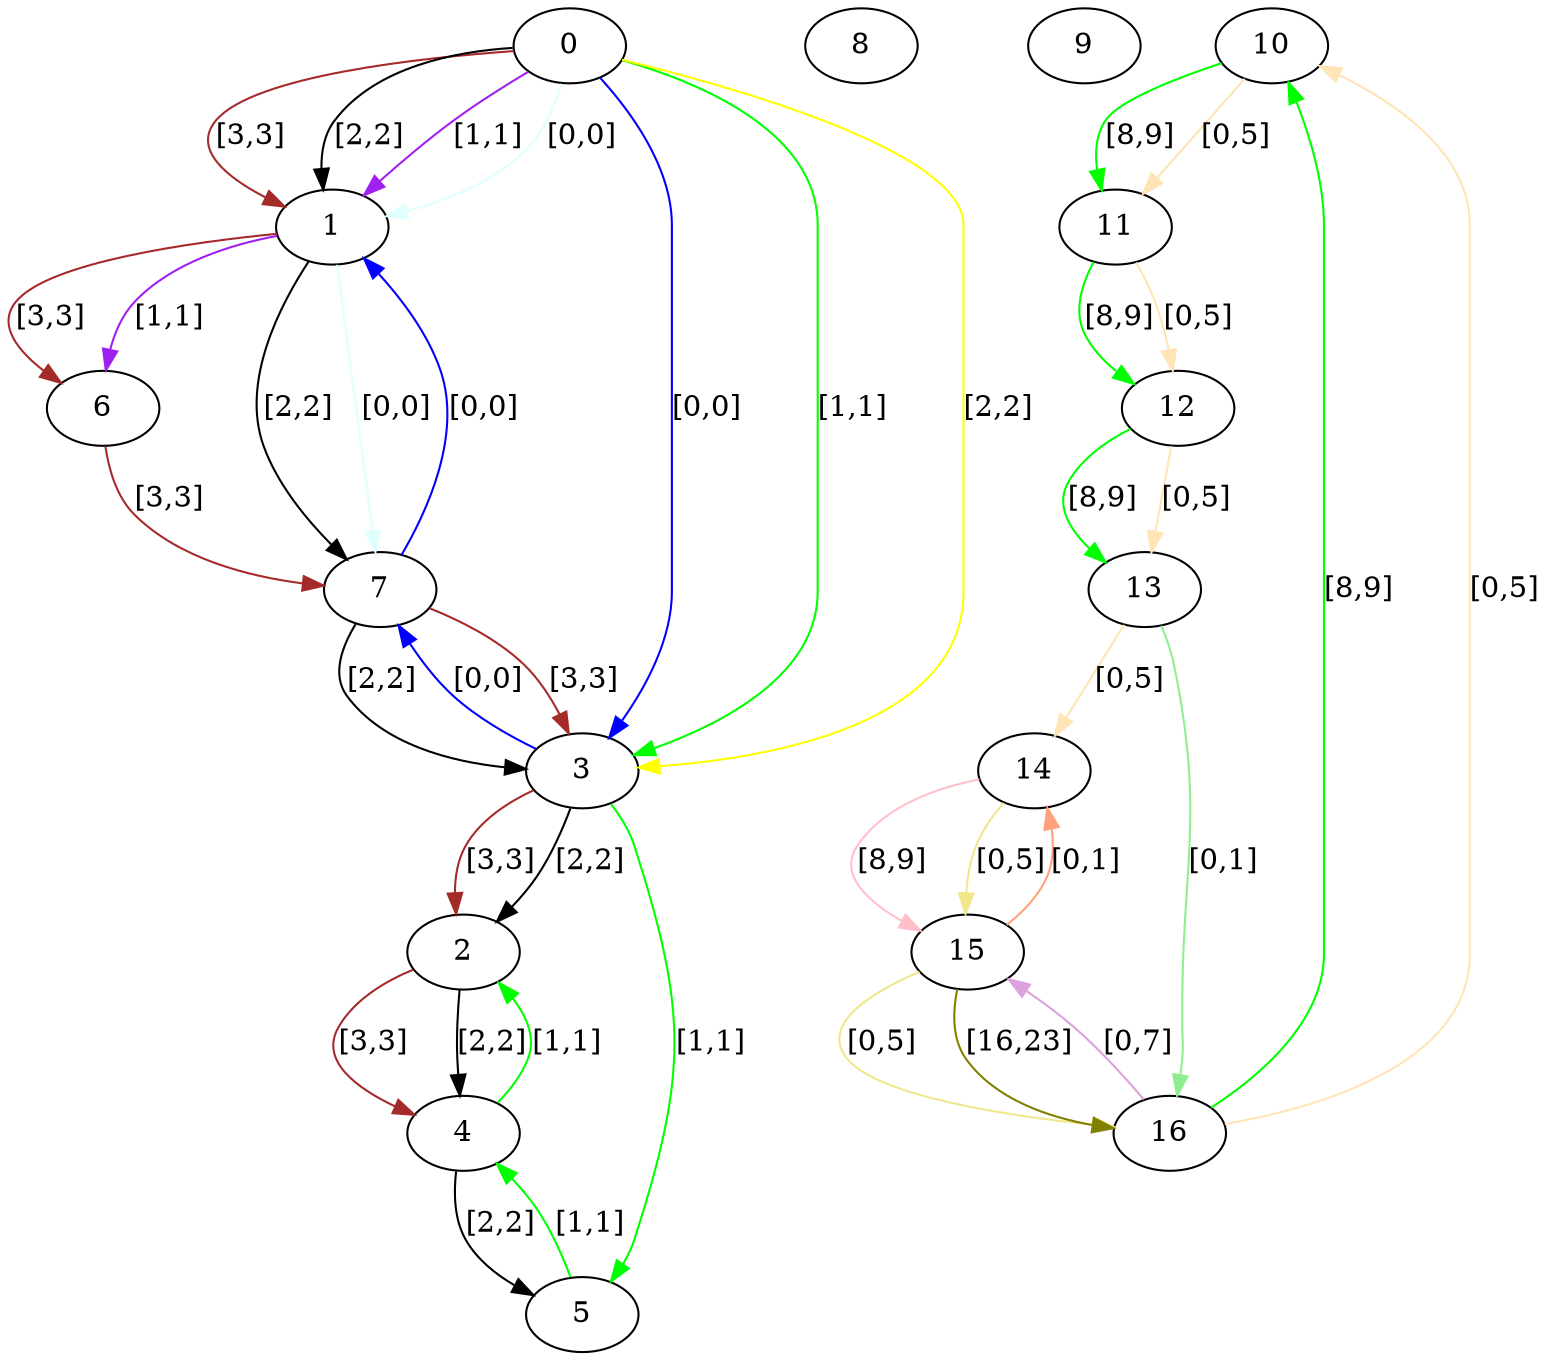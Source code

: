 digraph  {
0 [label=0];
1 [label=1];
2 [label=2];
3 [label=3];
4 [label=4];
5 [label=5];
6 [label=6];
7 [label=7];
8 [label=8];
9 [label=9];
10 [label=10];
11 [label=11];
12 [label=12];
13 [label=13];
14 [label=14];
15 [label=15];
16 [label=16];
0 -> 3  [color=blue, key=0, label="[0,0]"];
0 -> 3  [color=green, key=1, label="[1,1]"];
0 -> 3  [color=yellow, key=2, label="[2,2]"];
0 -> 1  [color=brown, key=0, label="[3,3]"];
0 -> 1  [color=black, key=1, label="[2,2]"];
0 -> 1  [color=purple, key=2, label="[1,1]"];
0 -> 1  [color=lightcyan, key=3, label="[0,0]"];
1 -> 6  [color=brown, key=0, label="[3,3]"];
1 -> 6  [color=purple, key=1, label="[1,1]"];
1 -> 7  [color=black, key=0, label="[2,2]"];
1 -> 7  [color=lightcyan, key=1, label="[0,0]"];
2 -> 4  [color=brown, key=0, label="[3,3]"];
2 -> 4  [color=black, key=1, label="[2,2]"];
3 -> 7  [color=blue, key=0, label="[0,0]"];
3 -> 5  [color=green, key=0, label="[1,1]"];
3 -> 2  [color=brown, key=0, label="[3,3]"];
3 -> 2  [color=black, key=1, label="[2,2]"];
4 -> 2  [color=green, key=0, label="[1,1]"];
4 -> 5  [color=black, key=0, label="[2,2]"];
5 -> 4  [color=green, key=0, label="[1,1]"];
6 -> 7  [color=brown, key=0, label="[3,3]"];
7 -> 1  [color=blue, key=0, label="[0,0]"];
7 -> 3  [color=brown, key=0, label="[3,3]"];
7 -> 3  [color=black, key=1, label="[2,2]"];
10 -> 11  [color=lime, key=0, label="[8,9]"];
10 -> 11  [color=moccasin, key=1, label="[0,5]"];
11 -> 12  [color=lime, key=0, label="[8,9]"];
11 -> 12  [color=moccasin, key=1, label="[0,5]"];
12 -> 13  [color=lime, key=0, label="[8,9]"];
12 -> 13  [color=moccasin, key=1, label="[0,5]"];
13 -> 16  [color=lightgreen, key=0, label="[0,1]"];
13 -> 14  [color=moccasin, key=0, label="[0,5]"];
14 -> 15  [color=pink, key=0, label="[8,9]"];
14 -> 15  [color=khaki, key=1, label="[0,5]"];
15 -> 14  [color=lightsalmon, key=0, label="[0,1]"];
15 -> 16  [color=khaki, key=0, label="[0,5]"];
15 -> 16  [color=olive, key=1, label="[16,23]"];
16 -> 10  [color=lime, key=0, label="[8,9]"];
16 -> 10  [color=moccasin, key=1, label="[0,5]"];
16 -> 15  [color=plum, key=0, label="[0,7]"];
}
